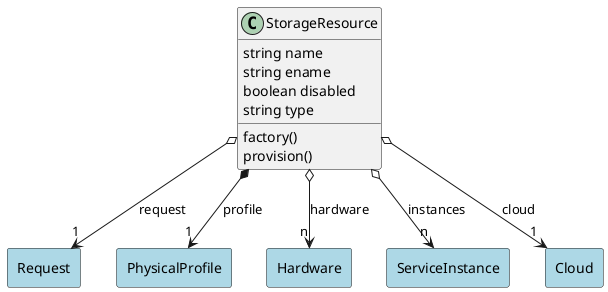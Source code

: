@startuml

class "StorageResource" as Model {
 string name
 string ename
 boolean disabled
 string type

 factory()
 provision()
 
}

rectangle "Request" as Request #lightblue {
}

Model o--> "1" Request : request


rectangle "PhysicalProfile" as PhysicalProfile #lightblue {
}

Model *--> "1" PhysicalProfile : profile


rectangle "Hardware" as Hardware #lightblue {
}

Model o--> "n" Hardware : hardware


rectangle "ServiceInstance" as ServiceInstance #lightblue {
}

Model o--> "n" ServiceInstance : instances


rectangle "Cloud" as Cloud #lightblue {
}

Model o--> "1" Cloud : cloud





@enduml
